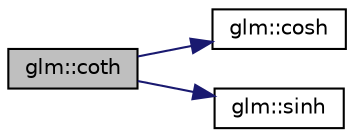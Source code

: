 digraph "glm::coth"
{
  edge [fontname="Helvetica",fontsize="10",labelfontname="Helvetica",labelfontsize="10"];
  node [fontname="Helvetica",fontsize="10",shape=record];
  rankdir="LR";
  Node1 [label="glm::coth",height=0.2,width=0.4,color="black", fillcolor="grey75", style="filled", fontcolor="black"];
  Node1 -> Node2 [color="midnightblue",fontsize="10",style="solid"];
  Node2 [label="glm::cosh",height=0.2,width=0.4,color="black", fillcolor="white", style="filled",URL="$group__core__func__trigonometric.html#gaa7685634f6e920ba9a683e5ec7aed976"];
  Node1 -> Node3 [color="midnightblue",fontsize="10",style="solid"];
  Node3 [label="glm::sinh",height=0.2,width=0.4,color="black", fillcolor="white", style="filled",URL="$group__core__func__trigonometric.html#ga2e8c9a896e803661058de83429aa6eda"];
}
